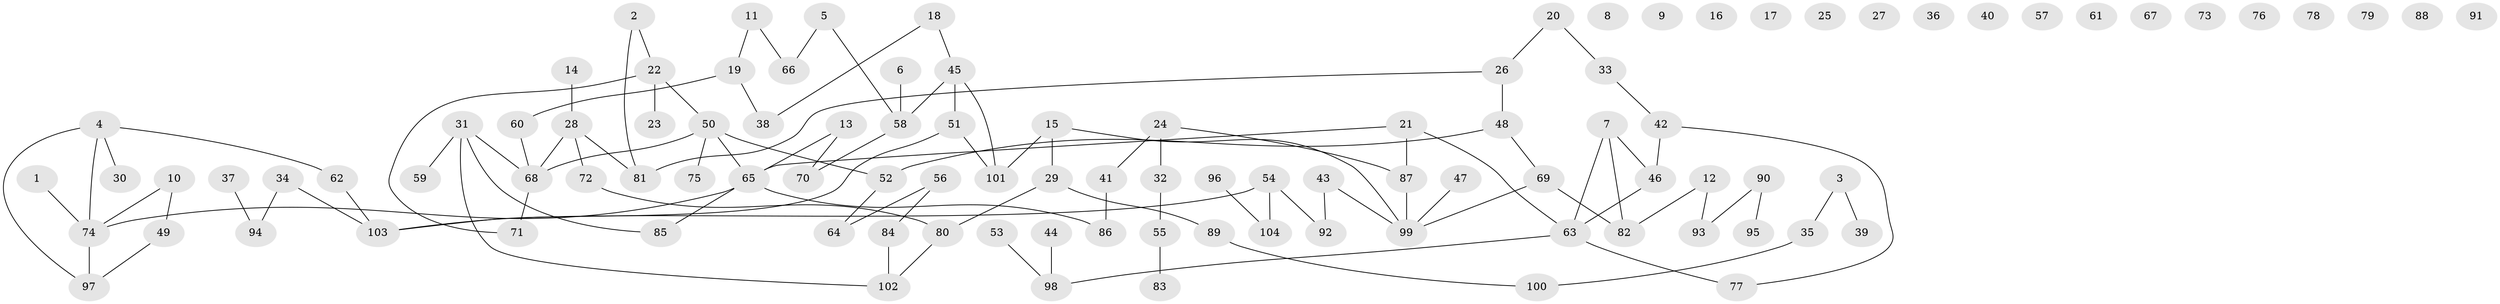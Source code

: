 // Generated by graph-tools (version 1.1) at 2025/00/03/09/25 03:00:46]
// undirected, 104 vertices, 107 edges
graph export_dot {
graph [start="1"]
  node [color=gray90,style=filled];
  1;
  2;
  3;
  4;
  5;
  6;
  7;
  8;
  9;
  10;
  11;
  12;
  13;
  14;
  15;
  16;
  17;
  18;
  19;
  20;
  21;
  22;
  23;
  24;
  25;
  26;
  27;
  28;
  29;
  30;
  31;
  32;
  33;
  34;
  35;
  36;
  37;
  38;
  39;
  40;
  41;
  42;
  43;
  44;
  45;
  46;
  47;
  48;
  49;
  50;
  51;
  52;
  53;
  54;
  55;
  56;
  57;
  58;
  59;
  60;
  61;
  62;
  63;
  64;
  65;
  66;
  67;
  68;
  69;
  70;
  71;
  72;
  73;
  74;
  75;
  76;
  77;
  78;
  79;
  80;
  81;
  82;
  83;
  84;
  85;
  86;
  87;
  88;
  89;
  90;
  91;
  92;
  93;
  94;
  95;
  96;
  97;
  98;
  99;
  100;
  101;
  102;
  103;
  104;
  1 -- 74;
  2 -- 22;
  2 -- 81;
  3 -- 35;
  3 -- 39;
  4 -- 30;
  4 -- 62;
  4 -- 74;
  4 -- 97;
  5 -- 58;
  5 -- 66;
  6 -- 58;
  7 -- 46;
  7 -- 63;
  7 -- 82;
  10 -- 49;
  10 -- 74;
  11 -- 19;
  11 -- 66;
  12 -- 82;
  12 -- 93;
  13 -- 65;
  13 -- 70;
  14 -- 28;
  15 -- 29;
  15 -- 99;
  15 -- 101;
  18 -- 38;
  18 -- 45;
  19 -- 38;
  19 -- 60;
  20 -- 26;
  20 -- 33;
  21 -- 63;
  21 -- 65;
  21 -- 87;
  22 -- 23;
  22 -- 50;
  22 -- 71;
  24 -- 32;
  24 -- 41;
  24 -- 87;
  26 -- 48;
  26 -- 81;
  28 -- 68;
  28 -- 72;
  28 -- 81;
  29 -- 80;
  29 -- 89;
  31 -- 59;
  31 -- 68;
  31 -- 85;
  31 -- 102;
  32 -- 55;
  33 -- 42;
  34 -- 94;
  34 -- 103;
  35 -- 100;
  37 -- 94;
  41 -- 86;
  42 -- 46;
  42 -- 77;
  43 -- 92;
  43 -- 99;
  44 -- 98;
  45 -- 51;
  45 -- 58;
  45 -- 101;
  46 -- 63;
  47 -- 99;
  48 -- 52;
  48 -- 69;
  49 -- 97;
  50 -- 52;
  50 -- 65;
  50 -- 68;
  50 -- 75;
  51 -- 101;
  51 -- 103;
  52 -- 64;
  53 -- 98;
  54 -- 92;
  54 -- 103;
  54 -- 104;
  55 -- 83;
  56 -- 64;
  56 -- 84;
  58 -- 70;
  60 -- 68;
  62 -- 103;
  63 -- 77;
  63 -- 98;
  65 -- 74;
  65 -- 85;
  65 -- 86;
  68 -- 71;
  69 -- 82;
  69 -- 99;
  72 -- 80;
  74 -- 97;
  80 -- 102;
  84 -- 102;
  87 -- 99;
  89 -- 100;
  90 -- 93;
  90 -- 95;
  96 -- 104;
}

